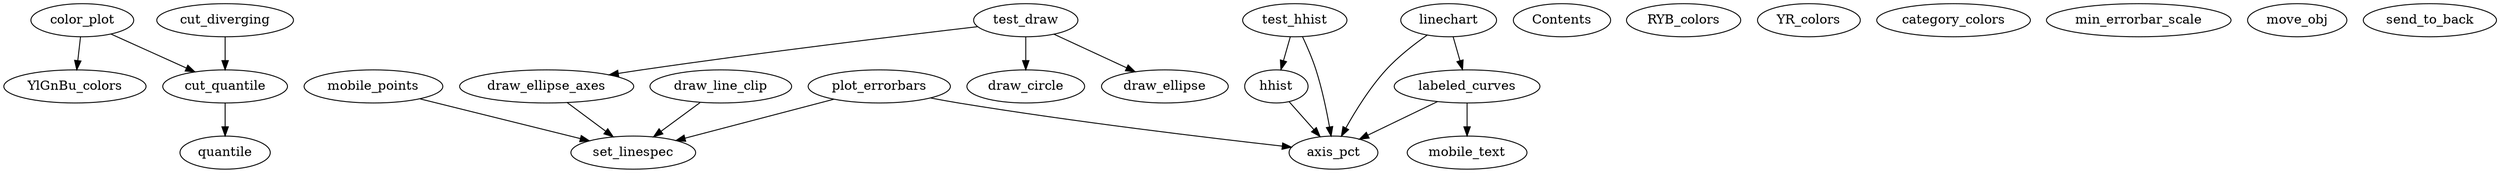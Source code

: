 /* Created by mdot for Matlab */
digraph m2html {
  color_plot -> YlGnBu_colors;
  color_plot -> cut_quantile;
  cut_diverging -> cut_quantile;
  cut_quantile -> quantile;
  draw_ellipse_axes -> set_linespec;
  draw_line_clip -> set_linespec;
  hhist -> axis_pct;
  labeled_curves -> axis_pct;
  labeled_curves -> mobile_text;
  linechart -> axis_pct;
  linechart -> labeled_curves;
  mobile_points -> set_linespec;
  plot_errorbars -> axis_pct;
  plot_errorbars -> set_linespec;
  test_draw -> draw_circle;
  test_draw -> draw_ellipse;
  test_draw -> draw_ellipse_axes;
  test_hhist -> axis_pct;
  test_hhist -> hhist;

  Contents [URL="Contents.html"];
  RYB_colors [URL="RYB_colors.html"];
  YR_colors [URL="YR_colors.html"];
  YlGnBu_colors [URL="YlGnBu_colors.html"];
  axis_pct [URL="axis_pct.html"];
  category_colors [URL="category_colors.html"];
  color_plot [URL="color_plot.html"];
  cut_diverging [URL="cut_diverging.html"];
  cut_quantile [URL="cut_quantile.html"];
  draw_circle [URL="draw_circle.html"];
  draw_ellipse [URL="draw_ellipse.html"];
  draw_ellipse_axes [URL="draw_ellipse_axes.html"];
  draw_line_clip [URL="draw_line_clip.html"];
  hhist [URL="hhist.html"];
  labeled_curves [URL="labeled_curves.html"];
  linechart [URL="linechart.html"];
  min_errorbar_scale [URL="min_errorbar_scale.html"];
  mobile_points [URL="mobile_points.html"];
  mobile_text [URL="mobile_text.html"];
  move_obj [URL="move_obj.html"];
  plot_errorbars [URL="plot_errorbars.html"];
  quantile [URL="quantile.html"];
  send_to_back [URL="send_to_back.html"];
  set_linespec [URL="set_linespec.html"];
  test_draw [URL="test_draw.html"];
  test_hhist [URL="test_hhist.html"];
}